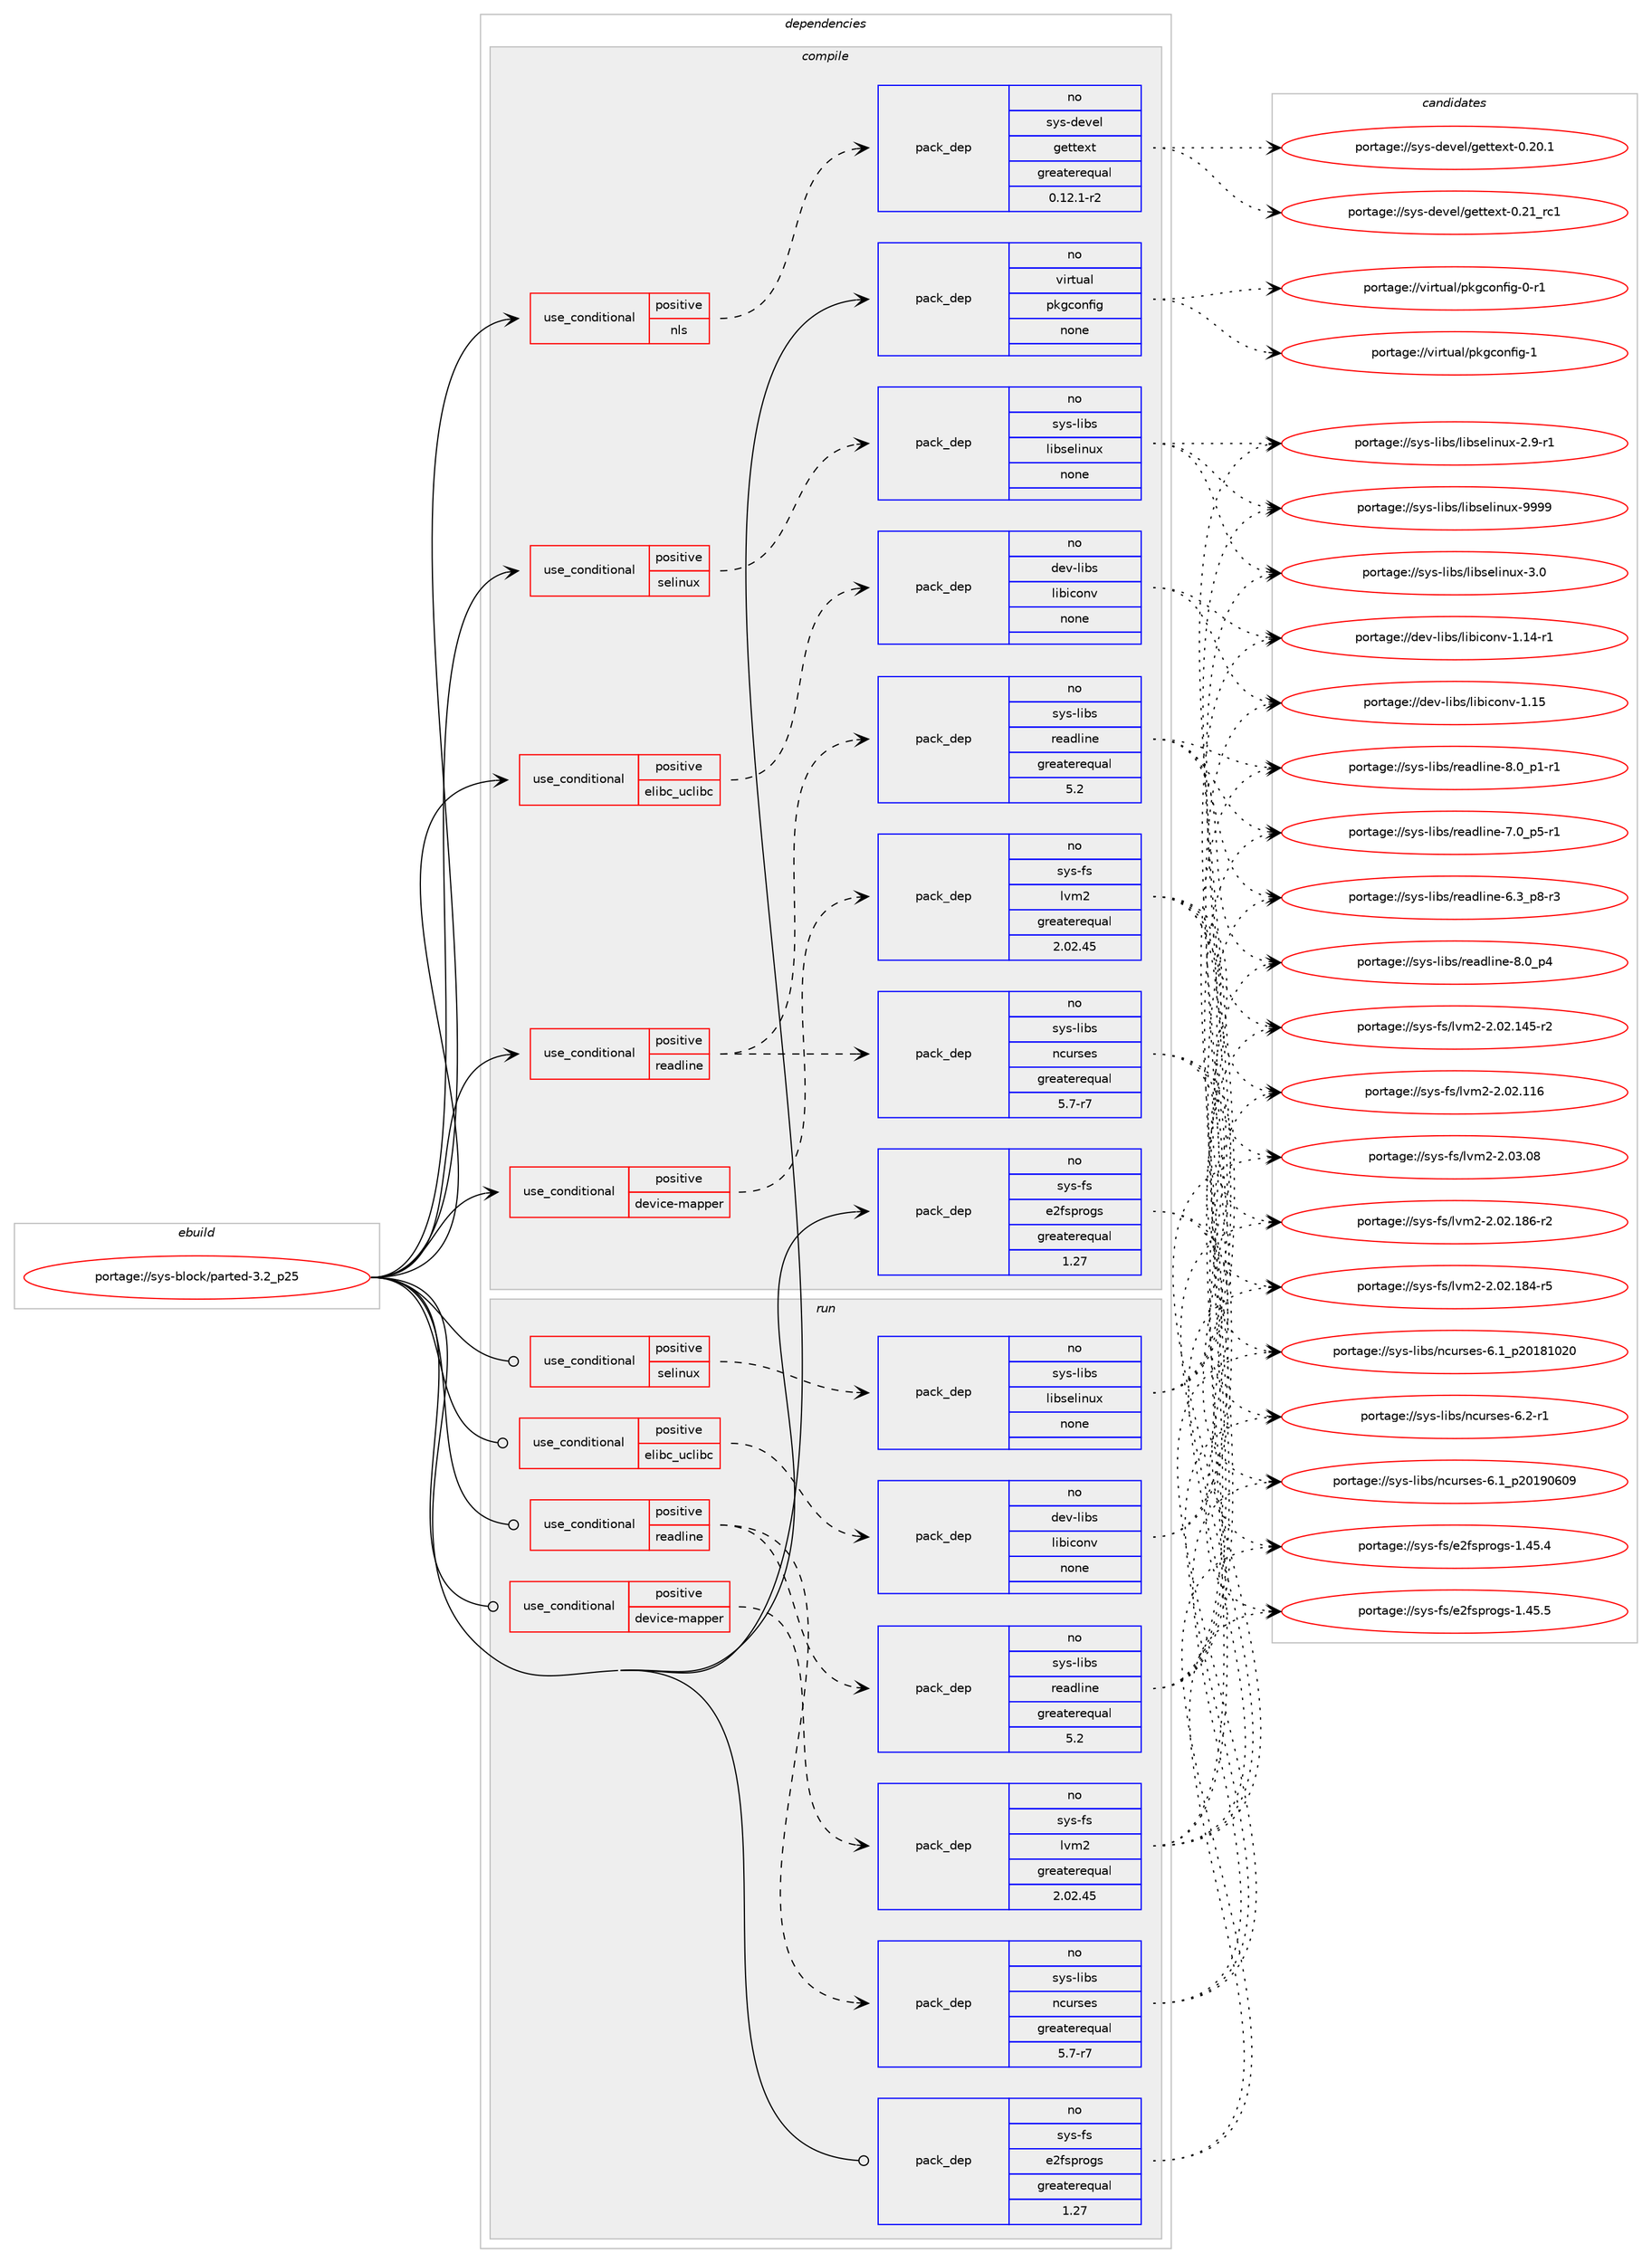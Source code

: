 digraph prolog {

# *************
# Graph options
# *************

newrank=true;
concentrate=true;
compound=true;
graph [rankdir=LR,fontname=Helvetica,fontsize=10,ranksep=1.5];#, ranksep=2.5, nodesep=0.2];
edge  [arrowhead=vee];
node  [fontname=Helvetica,fontsize=10];

# **********
# The ebuild
# **********

subgraph cluster_leftcol {
color=gray;
rank=same;
label=<<i>ebuild</i>>;
id [label="portage://sys-block/parted-3.2_p25", color=red, width=4, href="../sys-block/parted-3.2_p25.svg"];
}

# ****************
# The dependencies
# ****************

subgraph cluster_midcol {
color=gray;
label=<<i>dependencies</i>>;
subgraph cluster_compile {
fillcolor="#eeeeee";
style=filled;
label=<<i>compile</i>>;
subgraph cond10552 {
dependency51562 [label=<<TABLE BORDER="0" CELLBORDER="1" CELLSPACING="0" CELLPADDING="4"><TR><TD ROWSPAN="3" CELLPADDING="10">use_conditional</TD></TR><TR><TD>positive</TD></TR><TR><TD>device-mapper</TD></TR></TABLE>>, shape=none, color=red];
subgraph pack39835 {
dependency51563 [label=<<TABLE BORDER="0" CELLBORDER="1" CELLSPACING="0" CELLPADDING="4" WIDTH="220"><TR><TD ROWSPAN="6" CELLPADDING="30">pack_dep</TD></TR><TR><TD WIDTH="110">no</TD></TR><TR><TD>sys-fs</TD></TR><TR><TD>lvm2</TD></TR><TR><TD>greaterequal</TD></TR><TR><TD>2.02.45</TD></TR></TABLE>>, shape=none, color=blue];
}
dependency51562:e -> dependency51563:w [weight=20,style="dashed",arrowhead="vee"];
}
id:e -> dependency51562:w [weight=20,style="solid",arrowhead="vee"];
subgraph cond10553 {
dependency51564 [label=<<TABLE BORDER="0" CELLBORDER="1" CELLSPACING="0" CELLPADDING="4"><TR><TD ROWSPAN="3" CELLPADDING="10">use_conditional</TD></TR><TR><TD>positive</TD></TR><TR><TD>elibc_uclibc</TD></TR></TABLE>>, shape=none, color=red];
subgraph pack39836 {
dependency51565 [label=<<TABLE BORDER="0" CELLBORDER="1" CELLSPACING="0" CELLPADDING="4" WIDTH="220"><TR><TD ROWSPAN="6" CELLPADDING="30">pack_dep</TD></TR><TR><TD WIDTH="110">no</TD></TR><TR><TD>dev-libs</TD></TR><TR><TD>libiconv</TD></TR><TR><TD>none</TD></TR><TR><TD></TD></TR></TABLE>>, shape=none, color=blue];
}
dependency51564:e -> dependency51565:w [weight=20,style="dashed",arrowhead="vee"];
}
id:e -> dependency51564:w [weight=20,style="solid",arrowhead="vee"];
subgraph cond10554 {
dependency51566 [label=<<TABLE BORDER="0" CELLBORDER="1" CELLSPACING="0" CELLPADDING="4"><TR><TD ROWSPAN="3" CELLPADDING="10">use_conditional</TD></TR><TR><TD>positive</TD></TR><TR><TD>nls</TD></TR></TABLE>>, shape=none, color=red];
subgraph pack39837 {
dependency51567 [label=<<TABLE BORDER="0" CELLBORDER="1" CELLSPACING="0" CELLPADDING="4" WIDTH="220"><TR><TD ROWSPAN="6" CELLPADDING="30">pack_dep</TD></TR><TR><TD WIDTH="110">no</TD></TR><TR><TD>sys-devel</TD></TR><TR><TD>gettext</TD></TR><TR><TD>greaterequal</TD></TR><TR><TD>0.12.1-r2</TD></TR></TABLE>>, shape=none, color=blue];
}
dependency51566:e -> dependency51567:w [weight=20,style="dashed",arrowhead="vee"];
}
id:e -> dependency51566:w [weight=20,style="solid",arrowhead="vee"];
subgraph cond10555 {
dependency51568 [label=<<TABLE BORDER="0" CELLBORDER="1" CELLSPACING="0" CELLPADDING="4"><TR><TD ROWSPAN="3" CELLPADDING="10">use_conditional</TD></TR><TR><TD>positive</TD></TR><TR><TD>readline</TD></TR></TABLE>>, shape=none, color=red];
subgraph pack39838 {
dependency51569 [label=<<TABLE BORDER="0" CELLBORDER="1" CELLSPACING="0" CELLPADDING="4" WIDTH="220"><TR><TD ROWSPAN="6" CELLPADDING="30">pack_dep</TD></TR><TR><TD WIDTH="110">no</TD></TR><TR><TD>sys-libs</TD></TR><TR><TD>readline</TD></TR><TR><TD>greaterequal</TD></TR><TR><TD>5.2</TD></TR></TABLE>>, shape=none, color=blue];
}
dependency51568:e -> dependency51569:w [weight=20,style="dashed",arrowhead="vee"];
subgraph pack39839 {
dependency51570 [label=<<TABLE BORDER="0" CELLBORDER="1" CELLSPACING="0" CELLPADDING="4" WIDTH="220"><TR><TD ROWSPAN="6" CELLPADDING="30">pack_dep</TD></TR><TR><TD WIDTH="110">no</TD></TR><TR><TD>sys-libs</TD></TR><TR><TD>ncurses</TD></TR><TR><TD>greaterequal</TD></TR><TR><TD>5.7-r7</TD></TR></TABLE>>, shape=none, color=blue];
}
dependency51568:e -> dependency51570:w [weight=20,style="dashed",arrowhead="vee"];
}
id:e -> dependency51568:w [weight=20,style="solid",arrowhead="vee"];
subgraph cond10556 {
dependency51571 [label=<<TABLE BORDER="0" CELLBORDER="1" CELLSPACING="0" CELLPADDING="4"><TR><TD ROWSPAN="3" CELLPADDING="10">use_conditional</TD></TR><TR><TD>positive</TD></TR><TR><TD>selinux</TD></TR></TABLE>>, shape=none, color=red];
subgraph pack39840 {
dependency51572 [label=<<TABLE BORDER="0" CELLBORDER="1" CELLSPACING="0" CELLPADDING="4" WIDTH="220"><TR><TD ROWSPAN="6" CELLPADDING="30">pack_dep</TD></TR><TR><TD WIDTH="110">no</TD></TR><TR><TD>sys-libs</TD></TR><TR><TD>libselinux</TD></TR><TR><TD>none</TD></TR><TR><TD></TD></TR></TABLE>>, shape=none, color=blue];
}
dependency51571:e -> dependency51572:w [weight=20,style="dashed",arrowhead="vee"];
}
id:e -> dependency51571:w [weight=20,style="solid",arrowhead="vee"];
subgraph pack39841 {
dependency51573 [label=<<TABLE BORDER="0" CELLBORDER="1" CELLSPACING="0" CELLPADDING="4" WIDTH="220"><TR><TD ROWSPAN="6" CELLPADDING="30">pack_dep</TD></TR><TR><TD WIDTH="110">no</TD></TR><TR><TD>sys-fs</TD></TR><TR><TD>e2fsprogs</TD></TR><TR><TD>greaterequal</TD></TR><TR><TD>1.27</TD></TR></TABLE>>, shape=none, color=blue];
}
id:e -> dependency51573:w [weight=20,style="solid",arrowhead="vee"];
subgraph pack39842 {
dependency51574 [label=<<TABLE BORDER="0" CELLBORDER="1" CELLSPACING="0" CELLPADDING="4" WIDTH="220"><TR><TD ROWSPAN="6" CELLPADDING="30">pack_dep</TD></TR><TR><TD WIDTH="110">no</TD></TR><TR><TD>virtual</TD></TR><TR><TD>pkgconfig</TD></TR><TR><TD>none</TD></TR><TR><TD></TD></TR></TABLE>>, shape=none, color=blue];
}
id:e -> dependency51574:w [weight=20,style="solid",arrowhead="vee"];
}
subgraph cluster_compileandrun {
fillcolor="#eeeeee";
style=filled;
label=<<i>compile and run</i>>;
}
subgraph cluster_run {
fillcolor="#eeeeee";
style=filled;
label=<<i>run</i>>;
subgraph cond10557 {
dependency51575 [label=<<TABLE BORDER="0" CELLBORDER="1" CELLSPACING="0" CELLPADDING="4"><TR><TD ROWSPAN="3" CELLPADDING="10">use_conditional</TD></TR><TR><TD>positive</TD></TR><TR><TD>device-mapper</TD></TR></TABLE>>, shape=none, color=red];
subgraph pack39843 {
dependency51576 [label=<<TABLE BORDER="0" CELLBORDER="1" CELLSPACING="0" CELLPADDING="4" WIDTH="220"><TR><TD ROWSPAN="6" CELLPADDING="30">pack_dep</TD></TR><TR><TD WIDTH="110">no</TD></TR><TR><TD>sys-fs</TD></TR><TR><TD>lvm2</TD></TR><TR><TD>greaterequal</TD></TR><TR><TD>2.02.45</TD></TR></TABLE>>, shape=none, color=blue];
}
dependency51575:e -> dependency51576:w [weight=20,style="dashed",arrowhead="vee"];
}
id:e -> dependency51575:w [weight=20,style="solid",arrowhead="odot"];
subgraph cond10558 {
dependency51577 [label=<<TABLE BORDER="0" CELLBORDER="1" CELLSPACING="0" CELLPADDING="4"><TR><TD ROWSPAN="3" CELLPADDING="10">use_conditional</TD></TR><TR><TD>positive</TD></TR><TR><TD>elibc_uclibc</TD></TR></TABLE>>, shape=none, color=red];
subgraph pack39844 {
dependency51578 [label=<<TABLE BORDER="0" CELLBORDER="1" CELLSPACING="0" CELLPADDING="4" WIDTH="220"><TR><TD ROWSPAN="6" CELLPADDING="30">pack_dep</TD></TR><TR><TD WIDTH="110">no</TD></TR><TR><TD>dev-libs</TD></TR><TR><TD>libiconv</TD></TR><TR><TD>none</TD></TR><TR><TD></TD></TR></TABLE>>, shape=none, color=blue];
}
dependency51577:e -> dependency51578:w [weight=20,style="dashed",arrowhead="vee"];
}
id:e -> dependency51577:w [weight=20,style="solid",arrowhead="odot"];
subgraph cond10559 {
dependency51579 [label=<<TABLE BORDER="0" CELLBORDER="1" CELLSPACING="0" CELLPADDING="4"><TR><TD ROWSPAN="3" CELLPADDING="10">use_conditional</TD></TR><TR><TD>positive</TD></TR><TR><TD>readline</TD></TR></TABLE>>, shape=none, color=red];
subgraph pack39845 {
dependency51580 [label=<<TABLE BORDER="0" CELLBORDER="1" CELLSPACING="0" CELLPADDING="4" WIDTH="220"><TR><TD ROWSPAN="6" CELLPADDING="30">pack_dep</TD></TR><TR><TD WIDTH="110">no</TD></TR><TR><TD>sys-libs</TD></TR><TR><TD>readline</TD></TR><TR><TD>greaterequal</TD></TR><TR><TD>5.2</TD></TR></TABLE>>, shape=none, color=blue];
}
dependency51579:e -> dependency51580:w [weight=20,style="dashed",arrowhead="vee"];
subgraph pack39846 {
dependency51581 [label=<<TABLE BORDER="0" CELLBORDER="1" CELLSPACING="0" CELLPADDING="4" WIDTH="220"><TR><TD ROWSPAN="6" CELLPADDING="30">pack_dep</TD></TR><TR><TD WIDTH="110">no</TD></TR><TR><TD>sys-libs</TD></TR><TR><TD>ncurses</TD></TR><TR><TD>greaterequal</TD></TR><TR><TD>5.7-r7</TD></TR></TABLE>>, shape=none, color=blue];
}
dependency51579:e -> dependency51581:w [weight=20,style="dashed",arrowhead="vee"];
}
id:e -> dependency51579:w [weight=20,style="solid",arrowhead="odot"];
subgraph cond10560 {
dependency51582 [label=<<TABLE BORDER="0" CELLBORDER="1" CELLSPACING="0" CELLPADDING="4"><TR><TD ROWSPAN="3" CELLPADDING="10">use_conditional</TD></TR><TR><TD>positive</TD></TR><TR><TD>selinux</TD></TR></TABLE>>, shape=none, color=red];
subgraph pack39847 {
dependency51583 [label=<<TABLE BORDER="0" CELLBORDER="1" CELLSPACING="0" CELLPADDING="4" WIDTH="220"><TR><TD ROWSPAN="6" CELLPADDING="30">pack_dep</TD></TR><TR><TD WIDTH="110">no</TD></TR><TR><TD>sys-libs</TD></TR><TR><TD>libselinux</TD></TR><TR><TD>none</TD></TR><TR><TD></TD></TR></TABLE>>, shape=none, color=blue];
}
dependency51582:e -> dependency51583:w [weight=20,style="dashed",arrowhead="vee"];
}
id:e -> dependency51582:w [weight=20,style="solid",arrowhead="odot"];
subgraph pack39848 {
dependency51584 [label=<<TABLE BORDER="0" CELLBORDER="1" CELLSPACING="0" CELLPADDING="4" WIDTH="220"><TR><TD ROWSPAN="6" CELLPADDING="30">pack_dep</TD></TR><TR><TD WIDTH="110">no</TD></TR><TR><TD>sys-fs</TD></TR><TR><TD>e2fsprogs</TD></TR><TR><TD>greaterequal</TD></TR><TR><TD>1.27</TD></TR></TABLE>>, shape=none, color=blue];
}
id:e -> dependency51584:w [weight=20,style="solid",arrowhead="odot"];
}
}

# **************
# The candidates
# **************

subgraph cluster_choices {
rank=same;
color=gray;
label=<<i>candidates</i>>;

subgraph choice39835 {
color=black;
nodesep=1;
choice1151211154510211547108118109504550464851464856 [label="portage://sys-fs/lvm2-2.03.08", color=red, width=4,href="../sys-fs/lvm2-2.03.08.svg"];
choice1151211154510211547108118109504550464850464956544511450 [label="portage://sys-fs/lvm2-2.02.186-r2", color=red, width=4,href="../sys-fs/lvm2-2.02.186-r2.svg"];
choice1151211154510211547108118109504550464850464956524511453 [label="portage://sys-fs/lvm2-2.02.184-r5", color=red, width=4,href="../sys-fs/lvm2-2.02.184-r5.svg"];
choice1151211154510211547108118109504550464850464952534511450 [label="portage://sys-fs/lvm2-2.02.145-r2", color=red, width=4,href="../sys-fs/lvm2-2.02.145-r2.svg"];
choice115121115451021154710811810950455046485046494954 [label="portage://sys-fs/lvm2-2.02.116", color=red, width=4,href="../sys-fs/lvm2-2.02.116.svg"];
dependency51563:e -> choice1151211154510211547108118109504550464851464856:w [style=dotted,weight="100"];
dependency51563:e -> choice1151211154510211547108118109504550464850464956544511450:w [style=dotted,weight="100"];
dependency51563:e -> choice1151211154510211547108118109504550464850464956524511453:w [style=dotted,weight="100"];
dependency51563:e -> choice1151211154510211547108118109504550464850464952534511450:w [style=dotted,weight="100"];
dependency51563:e -> choice115121115451021154710811810950455046485046494954:w [style=dotted,weight="100"];
}
subgraph choice39836 {
color=black;
nodesep=1;
choice10010111845108105981154710810598105991111101184549464953 [label="portage://dev-libs/libiconv-1.15", color=red, width=4,href="../dev-libs/libiconv-1.15.svg"];
choice100101118451081059811547108105981059911111011845494649524511449 [label="portage://dev-libs/libiconv-1.14-r1", color=red, width=4,href="../dev-libs/libiconv-1.14-r1.svg"];
dependency51565:e -> choice10010111845108105981154710810598105991111101184549464953:w [style=dotted,weight="100"];
dependency51565:e -> choice100101118451081059811547108105981059911111011845494649524511449:w [style=dotted,weight="100"];
}
subgraph choice39837 {
color=black;
nodesep=1;
choice11512111545100101118101108471031011161161011201164548465049951149949 [label="portage://sys-devel/gettext-0.21_rc1", color=red, width=4,href="../sys-devel/gettext-0.21_rc1.svg"];
choice115121115451001011181011084710310111611610112011645484650484649 [label="portage://sys-devel/gettext-0.20.1", color=red, width=4,href="../sys-devel/gettext-0.20.1.svg"];
dependency51567:e -> choice11512111545100101118101108471031011161161011201164548465049951149949:w [style=dotted,weight="100"];
dependency51567:e -> choice115121115451001011181011084710310111611610112011645484650484649:w [style=dotted,weight="100"];
}
subgraph choice39838 {
color=black;
nodesep=1;
choice11512111545108105981154711410197100108105110101455646489511252 [label="portage://sys-libs/readline-8.0_p4", color=red, width=4,href="../sys-libs/readline-8.0_p4.svg"];
choice115121115451081059811547114101971001081051101014556464895112494511449 [label="portage://sys-libs/readline-8.0_p1-r1", color=red, width=4,href="../sys-libs/readline-8.0_p1-r1.svg"];
choice115121115451081059811547114101971001081051101014555464895112534511449 [label="portage://sys-libs/readline-7.0_p5-r1", color=red, width=4,href="../sys-libs/readline-7.0_p5-r1.svg"];
choice115121115451081059811547114101971001081051101014554465195112564511451 [label="portage://sys-libs/readline-6.3_p8-r3", color=red, width=4,href="../sys-libs/readline-6.3_p8-r3.svg"];
dependency51569:e -> choice11512111545108105981154711410197100108105110101455646489511252:w [style=dotted,weight="100"];
dependency51569:e -> choice115121115451081059811547114101971001081051101014556464895112494511449:w [style=dotted,weight="100"];
dependency51569:e -> choice115121115451081059811547114101971001081051101014555464895112534511449:w [style=dotted,weight="100"];
dependency51569:e -> choice115121115451081059811547114101971001081051101014554465195112564511451:w [style=dotted,weight="100"];
}
subgraph choice39839 {
color=black;
nodesep=1;
choice11512111545108105981154711099117114115101115455446504511449 [label="portage://sys-libs/ncurses-6.2-r1", color=red, width=4,href="../sys-libs/ncurses-6.2-r1.svg"];
choice1151211154510810598115471109911711411510111545544649951125048495748544857 [label="portage://sys-libs/ncurses-6.1_p20190609", color=red, width=4,href="../sys-libs/ncurses-6.1_p20190609.svg"];
choice1151211154510810598115471109911711411510111545544649951125048495649485048 [label="portage://sys-libs/ncurses-6.1_p20181020", color=red, width=4,href="../sys-libs/ncurses-6.1_p20181020.svg"];
dependency51570:e -> choice11512111545108105981154711099117114115101115455446504511449:w [style=dotted,weight="100"];
dependency51570:e -> choice1151211154510810598115471109911711411510111545544649951125048495748544857:w [style=dotted,weight="100"];
dependency51570:e -> choice1151211154510810598115471109911711411510111545544649951125048495649485048:w [style=dotted,weight="100"];
}
subgraph choice39840 {
color=black;
nodesep=1;
choice115121115451081059811547108105981151011081051101171204557575757 [label="portage://sys-libs/libselinux-9999", color=red, width=4,href="../sys-libs/libselinux-9999.svg"];
choice1151211154510810598115471081059811510110810511011712045514648 [label="portage://sys-libs/libselinux-3.0", color=red, width=4,href="../sys-libs/libselinux-3.0.svg"];
choice11512111545108105981154710810598115101108105110117120455046574511449 [label="portage://sys-libs/libselinux-2.9-r1", color=red, width=4,href="../sys-libs/libselinux-2.9-r1.svg"];
dependency51572:e -> choice115121115451081059811547108105981151011081051101171204557575757:w [style=dotted,weight="100"];
dependency51572:e -> choice1151211154510810598115471081059811510110810511011712045514648:w [style=dotted,weight="100"];
dependency51572:e -> choice11512111545108105981154710810598115101108105110117120455046574511449:w [style=dotted,weight="100"];
}
subgraph choice39841 {
color=black;
nodesep=1;
choice11512111545102115471015010211511211411110311545494652534653 [label="portage://sys-fs/e2fsprogs-1.45.5", color=red, width=4,href="../sys-fs/e2fsprogs-1.45.5.svg"];
choice11512111545102115471015010211511211411110311545494652534652 [label="portage://sys-fs/e2fsprogs-1.45.4", color=red, width=4,href="../sys-fs/e2fsprogs-1.45.4.svg"];
dependency51573:e -> choice11512111545102115471015010211511211411110311545494652534653:w [style=dotted,weight="100"];
dependency51573:e -> choice11512111545102115471015010211511211411110311545494652534652:w [style=dotted,weight="100"];
}
subgraph choice39842 {
color=black;
nodesep=1;
choice1181051141161179710847112107103991111101021051034549 [label="portage://virtual/pkgconfig-1", color=red, width=4,href="../virtual/pkgconfig-1.svg"];
choice11810511411611797108471121071039911111010210510345484511449 [label="portage://virtual/pkgconfig-0-r1", color=red, width=4,href="../virtual/pkgconfig-0-r1.svg"];
dependency51574:e -> choice1181051141161179710847112107103991111101021051034549:w [style=dotted,weight="100"];
dependency51574:e -> choice11810511411611797108471121071039911111010210510345484511449:w [style=dotted,weight="100"];
}
subgraph choice39843 {
color=black;
nodesep=1;
choice1151211154510211547108118109504550464851464856 [label="portage://sys-fs/lvm2-2.03.08", color=red, width=4,href="../sys-fs/lvm2-2.03.08.svg"];
choice1151211154510211547108118109504550464850464956544511450 [label="portage://sys-fs/lvm2-2.02.186-r2", color=red, width=4,href="../sys-fs/lvm2-2.02.186-r2.svg"];
choice1151211154510211547108118109504550464850464956524511453 [label="portage://sys-fs/lvm2-2.02.184-r5", color=red, width=4,href="../sys-fs/lvm2-2.02.184-r5.svg"];
choice1151211154510211547108118109504550464850464952534511450 [label="portage://sys-fs/lvm2-2.02.145-r2", color=red, width=4,href="../sys-fs/lvm2-2.02.145-r2.svg"];
choice115121115451021154710811810950455046485046494954 [label="portage://sys-fs/lvm2-2.02.116", color=red, width=4,href="../sys-fs/lvm2-2.02.116.svg"];
dependency51576:e -> choice1151211154510211547108118109504550464851464856:w [style=dotted,weight="100"];
dependency51576:e -> choice1151211154510211547108118109504550464850464956544511450:w [style=dotted,weight="100"];
dependency51576:e -> choice1151211154510211547108118109504550464850464956524511453:w [style=dotted,weight="100"];
dependency51576:e -> choice1151211154510211547108118109504550464850464952534511450:w [style=dotted,weight="100"];
dependency51576:e -> choice115121115451021154710811810950455046485046494954:w [style=dotted,weight="100"];
}
subgraph choice39844 {
color=black;
nodesep=1;
choice10010111845108105981154710810598105991111101184549464953 [label="portage://dev-libs/libiconv-1.15", color=red, width=4,href="../dev-libs/libiconv-1.15.svg"];
choice100101118451081059811547108105981059911111011845494649524511449 [label="portage://dev-libs/libiconv-1.14-r1", color=red, width=4,href="../dev-libs/libiconv-1.14-r1.svg"];
dependency51578:e -> choice10010111845108105981154710810598105991111101184549464953:w [style=dotted,weight="100"];
dependency51578:e -> choice100101118451081059811547108105981059911111011845494649524511449:w [style=dotted,weight="100"];
}
subgraph choice39845 {
color=black;
nodesep=1;
choice11512111545108105981154711410197100108105110101455646489511252 [label="portage://sys-libs/readline-8.0_p4", color=red, width=4,href="../sys-libs/readline-8.0_p4.svg"];
choice115121115451081059811547114101971001081051101014556464895112494511449 [label="portage://sys-libs/readline-8.0_p1-r1", color=red, width=4,href="../sys-libs/readline-8.0_p1-r1.svg"];
choice115121115451081059811547114101971001081051101014555464895112534511449 [label="portage://sys-libs/readline-7.0_p5-r1", color=red, width=4,href="../sys-libs/readline-7.0_p5-r1.svg"];
choice115121115451081059811547114101971001081051101014554465195112564511451 [label="portage://sys-libs/readline-6.3_p8-r3", color=red, width=4,href="../sys-libs/readline-6.3_p8-r3.svg"];
dependency51580:e -> choice11512111545108105981154711410197100108105110101455646489511252:w [style=dotted,weight="100"];
dependency51580:e -> choice115121115451081059811547114101971001081051101014556464895112494511449:w [style=dotted,weight="100"];
dependency51580:e -> choice115121115451081059811547114101971001081051101014555464895112534511449:w [style=dotted,weight="100"];
dependency51580:e -> choice115121115451081059811547114101971001081051101014554465195112564511451:w [style=dotted,weight="100"];
}
subgraph choice39846 {
color=black;
nodesep=1;
choice11512111545108105981154711099117114115101115455446504511449 [label="portage://sys-libs/ncurses-6.2-r1", color=red, width=4,href="../sys-libs/ncurses-6.2-r1.svg"];
choice1151211154510810598115471109911711411510111545544649951125048495748544857 [label="portage://sys-libs/ncurses-6.1_p20190609", color=red, width=4,href="../sys-libs/ncurses-6.1_p20190609.svg"];
choice1151211154510810598115471109911711411510111545544649951125048495649485048 [label="portage://sys-libs/ncurses-6.1_p20181020", color=red, width=4,href="../sys-libs/ncurses-6.1_p20181020.svg"];
dependency51581:e -> choice11512111545108105981154711099117114115101115455446504511449:w [style=dotted,weight="100"];
dependency51581:e -> choice1151211154510810598115471109911711411510111545544649951125048495748544857:w [style=dotted,weight="100"];
dependency51581:e -> choice1151211154510810598115471109911711411510111545544649951125048495649485048:w [style=dotted,weight="100"];
}
subgraph choice39847 {
color=black;
nodesep=1;
choice115121115451081059811547108105981151011081051101171204557575757 [label="portage://sys-libs/libselinux-9999", color=red, width=4,href="../sys-libs/libselinux-9999.svg"];
choice1151211154510810598115471081059811510110810511011712045514648 [label="portage://sys-libs/libselinux-3.0", color=red, width=4,href="../sys-libs/libselinux-3.0.svg"];
choice11512111545108105981154710810598115101108105110117120455046574511449 [label="portage://sys-libs/libselinux-2.9-r1", color=red, width=4,href="../sys-libs/libselinux-2.9-r1.svg"];
dependency51583:e -> choice115121115451081059811547108105981151011081051101171204557575757:w [style=dotted,weight="100"];
dependency51583:e -> choice1151211154510810598115471081059811510110810511011712045514648:w [style=dotted,weight="100"];
dependency51583:e -> choice11512111545108105981154710810598115101108105110117120455046574511449:w [style=dotted,weight="100"];
}
subgraph choice39848 {
color=black;
nodesep=1;
choice11512111545102115471015010211511211411110311545494652534653 [label="portage://sys-fs/e2fsprogs-1.45.5", color=red, width=4,href="../sys-fs/e2fsprogs-1.45.5.svg"];
choice11512111545102115471015010211511211411110311545494652534652 [label="portage://sys-fs/e2fsprogs-1.45.4", color=red, width=4,href="../sys-fs/e2fsprogs-1.45.4.svg"];
dependency51584:e -> choice11512111545102115471015010211511211411110311545494652534653:w [style=dotted,weight="100"];
dependency51584:e -> choice11512111545102115471015010211511211411110311545494652534652:w [style=dotted,weight="100"];
}
}

}
